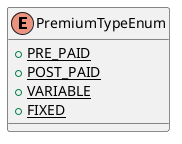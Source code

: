 @startuml

    enum PremiumTypeEnum [[PremiumTypeEnum.html]] {
        {static} +PRE_PAID
        {static} +POST_PAID
        {static} +VARIABLE
        {static} +FIXED
    }

@enduml
